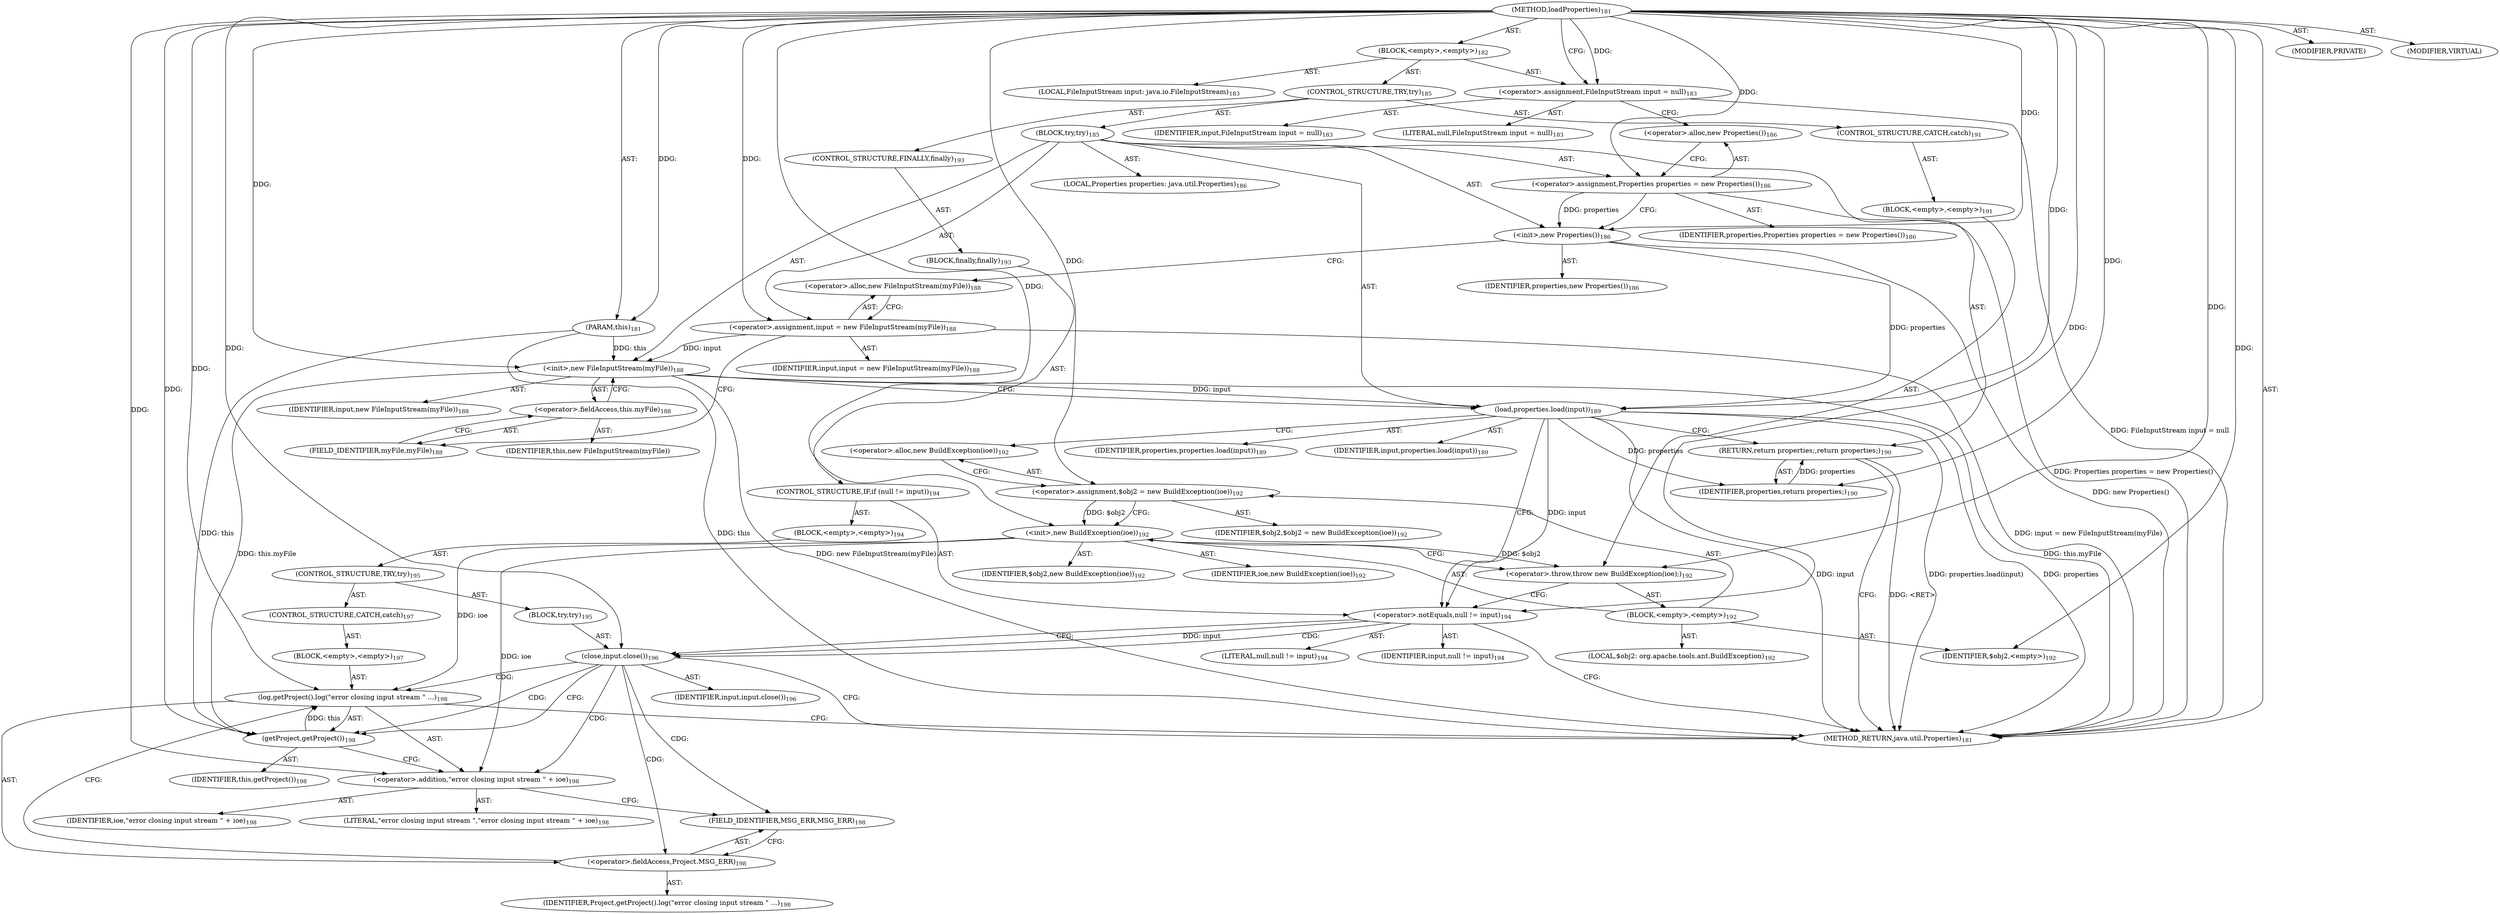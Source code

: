 digraph "loadProperties" {  
"111669149699" [label = <(METHOD,loadProperties)<SUB>181</SUB>> ]
"115964116993" [label = <(PARAM,this)<SUB>181</SUB>> ]
"25769803789" [label = <(BLOCK,&lt;empty&gt;,&lt;empty&gt;)<SUB>182</SUB>> ]
"94489280522" [label = <(LOCAL,FileInputStream input: java.io.FileInputStream)<SUB>183</SUB>> ]
"30064771124" [label = <(&lt;operator&gt;.assignment,FileInputStream input = null)<SUB>183</SUB>> ]
"68719476788" [label = <(IDENTIFIER,input,FileInputStream input = null)<SUB>183</SUB>> ]
"90194313224" [label = <(LITERAL,null,FileInputStream input = null)<SUB>183</SUB>> ]
"47244640264" [label = <(CONTROL_STRUCTURE,TRY,try)<SUB>185</SUB>> ]
"25769803790" [label = <(BLOCK,try,try)<SUB>185</SUB>> ]
"94489280523" [label = <(LOCAL,Properties properties: java.util.Properties)<SUB>186</SUB>> ]
"30064771125" [label = <(&lt;operator&gt;.assignment,Properties properties = new Properties())<SUB>186</SUB>> ]
"68719476789" [label = <(IDENTIFIER,properties,Properties properties = new Properties())<SUB>186</SUB>> ]
"30064771126" [label = <(&lt;operator&gt;.alloc,new Properties())<SUB>186</SUB>> ]
"30064771127" [label = <(&lt;init&gt;,new Properties())<SUB>186</SUB>> ]
"68719476790" [label = <(IDENTIFIER,properties,new Properties())<SUB>186</SUB>> ]
"30064771128" [label = <(&lt;operator&gt;.assignment,input = new FileInputStream(myFile))<SUB>188</SUB>> ]
"68719476791" [label = <(IDENTIFIER,input,input = new FileInputStream(myFile))<SUB>188</SUB>> ]
"30064771129" [label = <(&lt;operator&gt;.alloc,new FileInputStream(myFile))<SUB>188</SUB>> ]
"30064771130" [label = <(&lt;init&gt;,new FileInputStream(myFile))<SUB>188</SUB>> ]
"68719476792" [label = <(IDENTIFIER,input,new FileInputStream(myFile))<SUB>188</SUB>> ]
"30064771131" [label = <(&lt;operator&gt;.fieldAccess,this.myFile)<SUB>188</SUB>> ]
"68719476793" [label = <(IDENTIFIER,this,new FileInputStream(myFile))> ]
"55834574858" [label = <(FIELD_IDENTIFIER,myFile,myFile)<SUB>188</SUB>> ]
"30064771132" [label = <(load,properties.load(input))<SUB>189</SUB>> ]
"68719476794" [label = <(IDENTIFIER,properties,properties.load(input))<SUB>189</SUB>> ]
"68719476795" [label = <(IDENTIFIER,input,properties.load(input))<SUB>189</SUB>> ]
"146028888065" [label = <(RETURN,return properties;,return properties;)<SUB>190</SUB>> ]
"68719476796" [label = <(IDENTIFIER,properties,return properties;)<SUB>190</SUB>> ]
"47244640265" [label = <(CONTROL_STRUCTURE,CATCH,catch)<SUB>191</SUB>> ]
"25769803791" [label = <(BLOCK,&lt;empty&gt;,&lt;empty&gt;)<SUB>191</SUB>> ]
"30064771133" [label = <(&lt;operator&gt;.throw,throw new BuildException(ioe);)<SUB>192</SUB>> ]
"25769803792" [label = <(BLOCK,&lt;empty&gt;,&lt;empty&gt;)<SUB>192</SUB>> ]
"94489280524" [label = <(LOCAL,$obj2: org.apache.tools.ant.BuildException)<SUB>192</SUB>> ]
"30064771134" [label = <(&lt;operator&gt;.assignment,$obj2 = new BuildException(ioe))<SUB>192</SUB>> ]
"68719476797" [label = <(IDENTIFIER,$obj2,$obj2 = new BuildException(ioe))<SUB>192</SUB>> ]
"30064771135" [label = <(&lt;operator&gt;.alloc,new BuildException(ioe))<SUB>192</SUB>> ]
"30064771136" [label = <(&lt;init&gt;,new BuildException(ioe))<SUB>192</SUB>> ]
"68719476798" [label = <(IDENTIFIER,$obj2,new BuildException(ioe))<SUB>192</SUB>> ]
"68719476799" [label = <(IDENTIFIER,ioe,new BuildException(ioe))<SUB>192</SUB>> ]
"68719476800" [label = <(IDENTIFIER,$obj2,&lt;empty&gt;)<SUB>192</SUB>> ]
"47244640266" [label = <(CONTROL_STRUCTURE,FINALLY,finally)<SUB>193</SUB>> ]
"25769803793" [label = <(BLOCK,finally,finally)<SUB>193</SUB>> ]
"47244640267" [label = <(CONTROL_STRUCTURE,IF,if (null != input))<SUB>194</SUB>> ]
"30064771137" [label = <(&lt;operator&gt;.notEquals,null != input)<SUB>194</SUB>> ]
"90194313225" [label = <(LITERAL,null,null != input)<SUB>194</SUB>> ]
"68719476801" [label = <(IDENTIFIER,input,null != input)<SUB>194</SUB>> ]
"25769803794" [label = <(BLOCK,&lt;empty&gt;,&lt;empty&gt;)<SUB>194</SUB>> ]
"47244640268" [label = <(CONTROL_STRUCTURE,TRY,try)<SUB>195</SUB>> ]
"25769803795" [label = <(BLOCK,try,try)<SUB>195</SUB>> ]
"30064771138" [label = <(close,input.close())<SUB>196</SUB>> ]
"68719476802" [label = <(IDENTIFIER,input,input.close())<SUB>196</SUB>> ]
"47244640269" [label = <(CONTROL_STRUCTURE,CATCH,catch)<SUB>197</SUB>> ]
"25769803796" [label = <(BLOCK,&lt;empty&gt;,&lt;empty&gt;)<SUB>197</SUB>> ]
"30064771139" [label = <(log,getProject().log(&quot;error closing input stream &quot; ...)<SUB>198</SUB>> ]
"30064771140" [label = <(getProject,getProject())<SUB>198</SUB>> ]
"68719476741" [label = <(IDENTIFIER,this,getProject())<SUB>198</SUB>> ]
"30064771141" [label = <(&lt;operator&gt;.addition,&quot;error closing input stream &quot; + ioe)<SUB>198</SUB>> ]
"90194313226" [label = <(LITERAL,&quot;error closing input stream &quot;,&quot;error closing input stream &quot; + ioe)<SUB>198</SUB>> ]
"68719476803" [label = <(IDENTIFIER,ioe,&quot;error closing input stream &quot; + ioe)<SUB>198</SUB>> ]
"30064771142" [label = <(&lt;operator&gt;.fieldAccess,Project.MSG_ERR)<SUB>198</SUB>> ]
"68719476804" [label = <(IDENTIFIER,Project,getProject().log(&quot;error closing input stream &quot; ...)<SUB>198</SUB>> ]
"55834574859" [label = <(FIELD_IDENTIFIER,MSG_ERR,MSG_ERR)<SUB>198</SUB>> ]
"133143986187" [label = <(MODIFIER,PRIVATE)> ]
"133143986188" [label = <(MODIFIER,VIRTUAL)> ]
"128849018883" [label = <(METHOD_RETURN,java.util.Properties)<SUB>181</SUB>> ]
  "111669149699" -> "115964116993"  [ label = "AST: "] 
  "111669149699" -> "25769803789"  [ label = "AST: "] 
  "111669149699" -> "133143986187"  [ label = "AST: "] 
  "111669149699" -> "133143986188"  [ label = "AST: "] 
  "111669149699" -> "128849018883"  [ label = "AST: "] 
  "25769803789" -> "94489280522"  [ label = "AST: "] 
  "25769803789" -> "30064771124"  [ label = "AST: "] 
  "25769803789" -> "47244640264"  [ label = "AST: "] 
  "30064771124" -> "68719476788"  [ label = "AST: "] 
  "30064771124" -> "90194313224"  [ label = "AST: "] 
  "47244640264" -> "25769803790"  [ label = "AST: "] 
  "47244640264" -> "47244640265"  [ label = "AST: "] 
  "47244640264" -> "47244640266"  [ label = "AST: "] 
  "25769803790" -> "94489280523"  [ label = "AST: "] 
  "25769803790" -> "30064771125"  [ label = "AST: "] 
  "25769803790" -> "30064771127"  [ label = "AST: "] 
  "25769803790" -> "30064771128"  [ label = "AST: "] 
  "25769803790" -> "30064771130"  [ label = "AST: "] 
  "25769803790" -> "30064771132"  [ label = "AST: "] 
  "25769803790" -> "146028888065"  [ label = "AST: "] 
  "30064771125" -> "68719476789"  [ label = "AST: "] 
  "30064771125" -> "30064771126"  [ label = "AST: "] 
  "30064771127" -> "68719476790"  [ label = "AST: "] 
  "30064771128" -> "68719476791"  [ label = "AST: "] 
  "30064771128" -> "30064771129"  [ label = "AST: "] 
  "30064771130" -> "68719476792"  [ label = "AST: "] 
  "30064771130" -> "30064771131"  [ label = "AST: "] 
  "30064771131" -> "68719476793"  [ label = "AST: "] 
  "30064771131" -> "55834574858"  [ label = "AST: "] 
  "30064771132" -> "68719476794"  [ label = "AST: "] 
  "30064771132" -> "68719476795"  [ label = "AST: "] 
  "146028888065" -> "68719476796"  [ label = "AST: "] 
  "47244640265" -> "25769803791"  [ label = "AST: "] 
  "25769803791" -> "30064771133"  [ label = "AST: "] 
  "30064771133" -> "25769803792"  [ label = "AST: "] 
  "25769803792" -> "94489280524"  [ label = "AST: "] 
  "25769803792" -> "30064771134"  [ label = "AST: "] 
  "25769803792" -> "30064771136"  [ label = "AST: "] 
  "25769803792" -> "68719476800"  [ label = "AST: "] 
  "30064771134" -> "68719476797"  [ label = "AST: "] 
  "30064771134" -> "30064771135"  [ label = "AST: "] 
  "30064771136" -> "68719476798"  [ label = "AST: "] 
  "30064771136" -> "68719476799"  [ label = "AST: "] 
  "47244640266" -> "25769803793"  [ label = "AST: "] 
  "25769803793" -> "47244640267"  [ label = "AST: "] 
  "47244640267" -> "30064771137"  [ label = "AST: "] 
  "47244640267" -> "25769803794"  [ label = "AST: "] 
  "30064771137" -> "90194313225"  [ label = "AST: "] 
  "30064771137" -> "68719476801"  [ label = "AST: "] 
  "25769803794" -> "47244640268"  [ label = "AST: "] 
  "47244640268" -> "25769803795"  [ label = "AST: "] 
  "47244640268" -> "47244640269"  [ label = "AST: "] 
  "25769803795" -> "30064771138"  [ label = "AST: "] 
  "30064771138" -> "68719476802"  [ label = "AST: "] 
  "47244640269" -> "25769803796"  [ label = "AST: "] 
  "25769803796" -> "30064771139"  [ label = "AST: "] 
  "30064771139" -> "30064771140"  [ label = "AST: "] 
  "30064771139" -> "30064771141"  [ label = "AST: "] 
  "30064771139" -> "30064771142"  [ label = "AST: "] 
  "30064771140" -> "68719476741"  [ label = "AST: "] 
  "30064771141" -> "90194313226"  [ label = "AST: "] 
  "30064771141" -> "68719476803"  [ label = "AST: "] 
  "30064771142" -> "68719476804"  [ label = "AST: "] 
  "30064771142" -> "55834574859"  [ label = "AST: "] 
  "30064771124" -> "30064771126"  [ label = "CFG: "] 
  "30064771125" -> "30064771127"  [ label = "CFG: "] 
  "30064771127" -> "30064771129"  [ label = "CFG: "] 
  "30064771128" -> "55834574858"  [ label = "CFG: "] 
  "30064771130" -> "30064771132"  [ label = "CFG: "] 
  "30064771132" -> "146028888065"  [ label = "CFG: "] 
  "30064771132" -> "30064771135"  [ label = "CFG: "] 
  "30064771132" -> "30064771137"  [ label = "CFG: "] 
  "146028888065" -> "128849018883"  [ label = "CFG: "] 
  "30064771126" -> "30064771125"  [ label = "CFG: "] 
  "30064771129" -> "30064771128"  [ label = "CFG: "] 
  "30064771131" -> "30064771130"  [ label = "CFG: "] 
  "30064771133" -> "30064771137"  [ label = "CFG: "] 
  "55834574858" -> "30064771131"  [ label = "CFG: "] 
  "30064771137" -> "128849018883"  [ label = "CFG: "] 
  "30064771137" -> "30064771138"  [ label = "CFG: "] 
  "30064771134" -> "30064771136"  [ label = "CFG: "] 
  "30064771136" -> "30064771133"  [ label = "CFG: "] 
  "30064771135" -> "30064771134"  [ label = "CFG: "] 
  "30064771138" -> "128849018883"  [ label = "CFG: "] 
  "30064771138" -> "30064771140"  [ label = "CFG: "] 
  "30064771139" -> "128849018883"  [ label = "CFG: "] 
  "30064771140" -> "30064771141"  [ label = "CFG: "] 
  "30064771141" -> "55834574859"  [ label = "CFG: "] 
  "30064771142" -> "30064771139"  [ label = "CFG: "] 
  "55834574859" -> "30064771142"  [ label = "CFG: "] 
  "111669149699" -> "30064771124"  [ label = "CFG: "] 
  "146028888065" -> "128849018883"  [ label = "DDG: &lt;RET&gt;"] 
  "115964116993" -> "128849018883"  [ label = "DDG: this"] 
  "30064771124" -> "128849018883"  [ label = "DDG: FileInputStream input = null"] 
  "30064771125" -> "128849018883"  [ label = "DDG: Properties properties = new Properties()"] 
  "30064771127" -> "128849018883"  [ label = "DDG: new Properties()"] 
  "30064771128" -> "128849018883"  [ label = "DDG: input = new FileInputStream(myFile)"] 
  "30064771130" -> "128849018883"  [ label = "DDG: this.myFile"] 
  "30064771130" -> "128849018883"  [ label = "DDG: new FileInputStream(myFile)"] 
  "30064771132" -> "128849018883"  [ label = "DDG: properties"] 
  "30064771132" -> "128849018883"  [ label = "DDG: input"] 
  "30064771132" -> "128849018883"  [ label = "DDG: properties.load(input)"] 
  "111669149699" -> "115964116993"  [ label = "DDG: "] 
  "111669149699" -> "30064771124"  [ label = "DDG: "] 
  "111669149699" -> "30064771125"  [ label = "DDG: "] 
  "111669149699" -> "30064771128"  [ label = "DDG: "] 
  "68719476796" -> "146028888065"  [ label = "DDG: properties"] 
  "30064771125" -> "30064771127"  [ label = "DDG: properties"] 
  "111669149699" -> "30064771127"  [ label = "DDG: "] 
  "30064771128" -> "30064771130"  [ label = "DDG: input"] 
  "111669149699" -> "30064771130"  [ label = "DDG: "] 
  "115964116993" -> "30064771130"  [ label = "DDG: this"] 
  "30064771127" -> "30064771132"  [ label = "DDG: properties"] 
  "111669149699" -> "30064771132"  [ label = "DDG: "] 
  "30064771130" -> "30064771132"  [ label = "DDG: input"] 
  "30064771132" -> "68719476796"  [ label = "DDG: properties"] 
  "111669149699" -> "68719476796"  [ label = "DDG: "] 
  "30064771136" -> "30064771133"  [ label = "DDG: $obj2"] 
  "111669149699" -> "30064771133"  [ label = "DDG: "] 
  "111669149699" -> "30064771134"  [ label = "DDG: "] 
  "111669149699" -> "68719476800"  [ label = "DDG: "] 
  "111669149699" -> "30064771137"  [ label = "DDG: "] 
  "30064771132" -> "30064771137"  [ label = "DDG: input"] 
  "30064771134" -> "30064771136"  [ label = "DDG: $obj2"] 
  "111669149699" -> "30064771136"  [ label = "DDG: "] 
  "30064771137" -> "30064771138"  [ label = "DDG: input"] 
  "111669149699" -> "30064771138"  [ label = "DDG: "] 
  "30064771140" -> "30064771139"  [ label = "DDG: this"] 
  "111669149699" -> "30064771139"  [ label = "DDG: "] 
  "30064771136" -> "30064771139"  [ label = "DDG: ioe"] 
  "115964116993" -> "30064771140"  [ label = "DDG: this"] 
  "30064771130" -> "30064771140"  [ label = "DDG: this.myFile"] 
  "111669149699" -> "30064771140"  [ label = "DDG: "] 
  "111669149699" -> "30064771141"  [ label = "DDG: "] 
  "30064771136" -> "30064771141"  [ label = "DDG: ioe"] 
  "30064771137" -> "30064771138"  [ label = "CDG: "] 
  "30064771138" -> "30064771139"  [ label = "CDG: "] 
  "30064771138" -> "30064771140"  [ label = "CDG: "] 
  "30064771138" -> "30064771141"  [ label = "CDG: "] 
  "30064771138" -> "55834574859"  [ label = "CDG: "] 
  "30064771138" -> "30064771142"  [ label = "CDG: "] 
}
